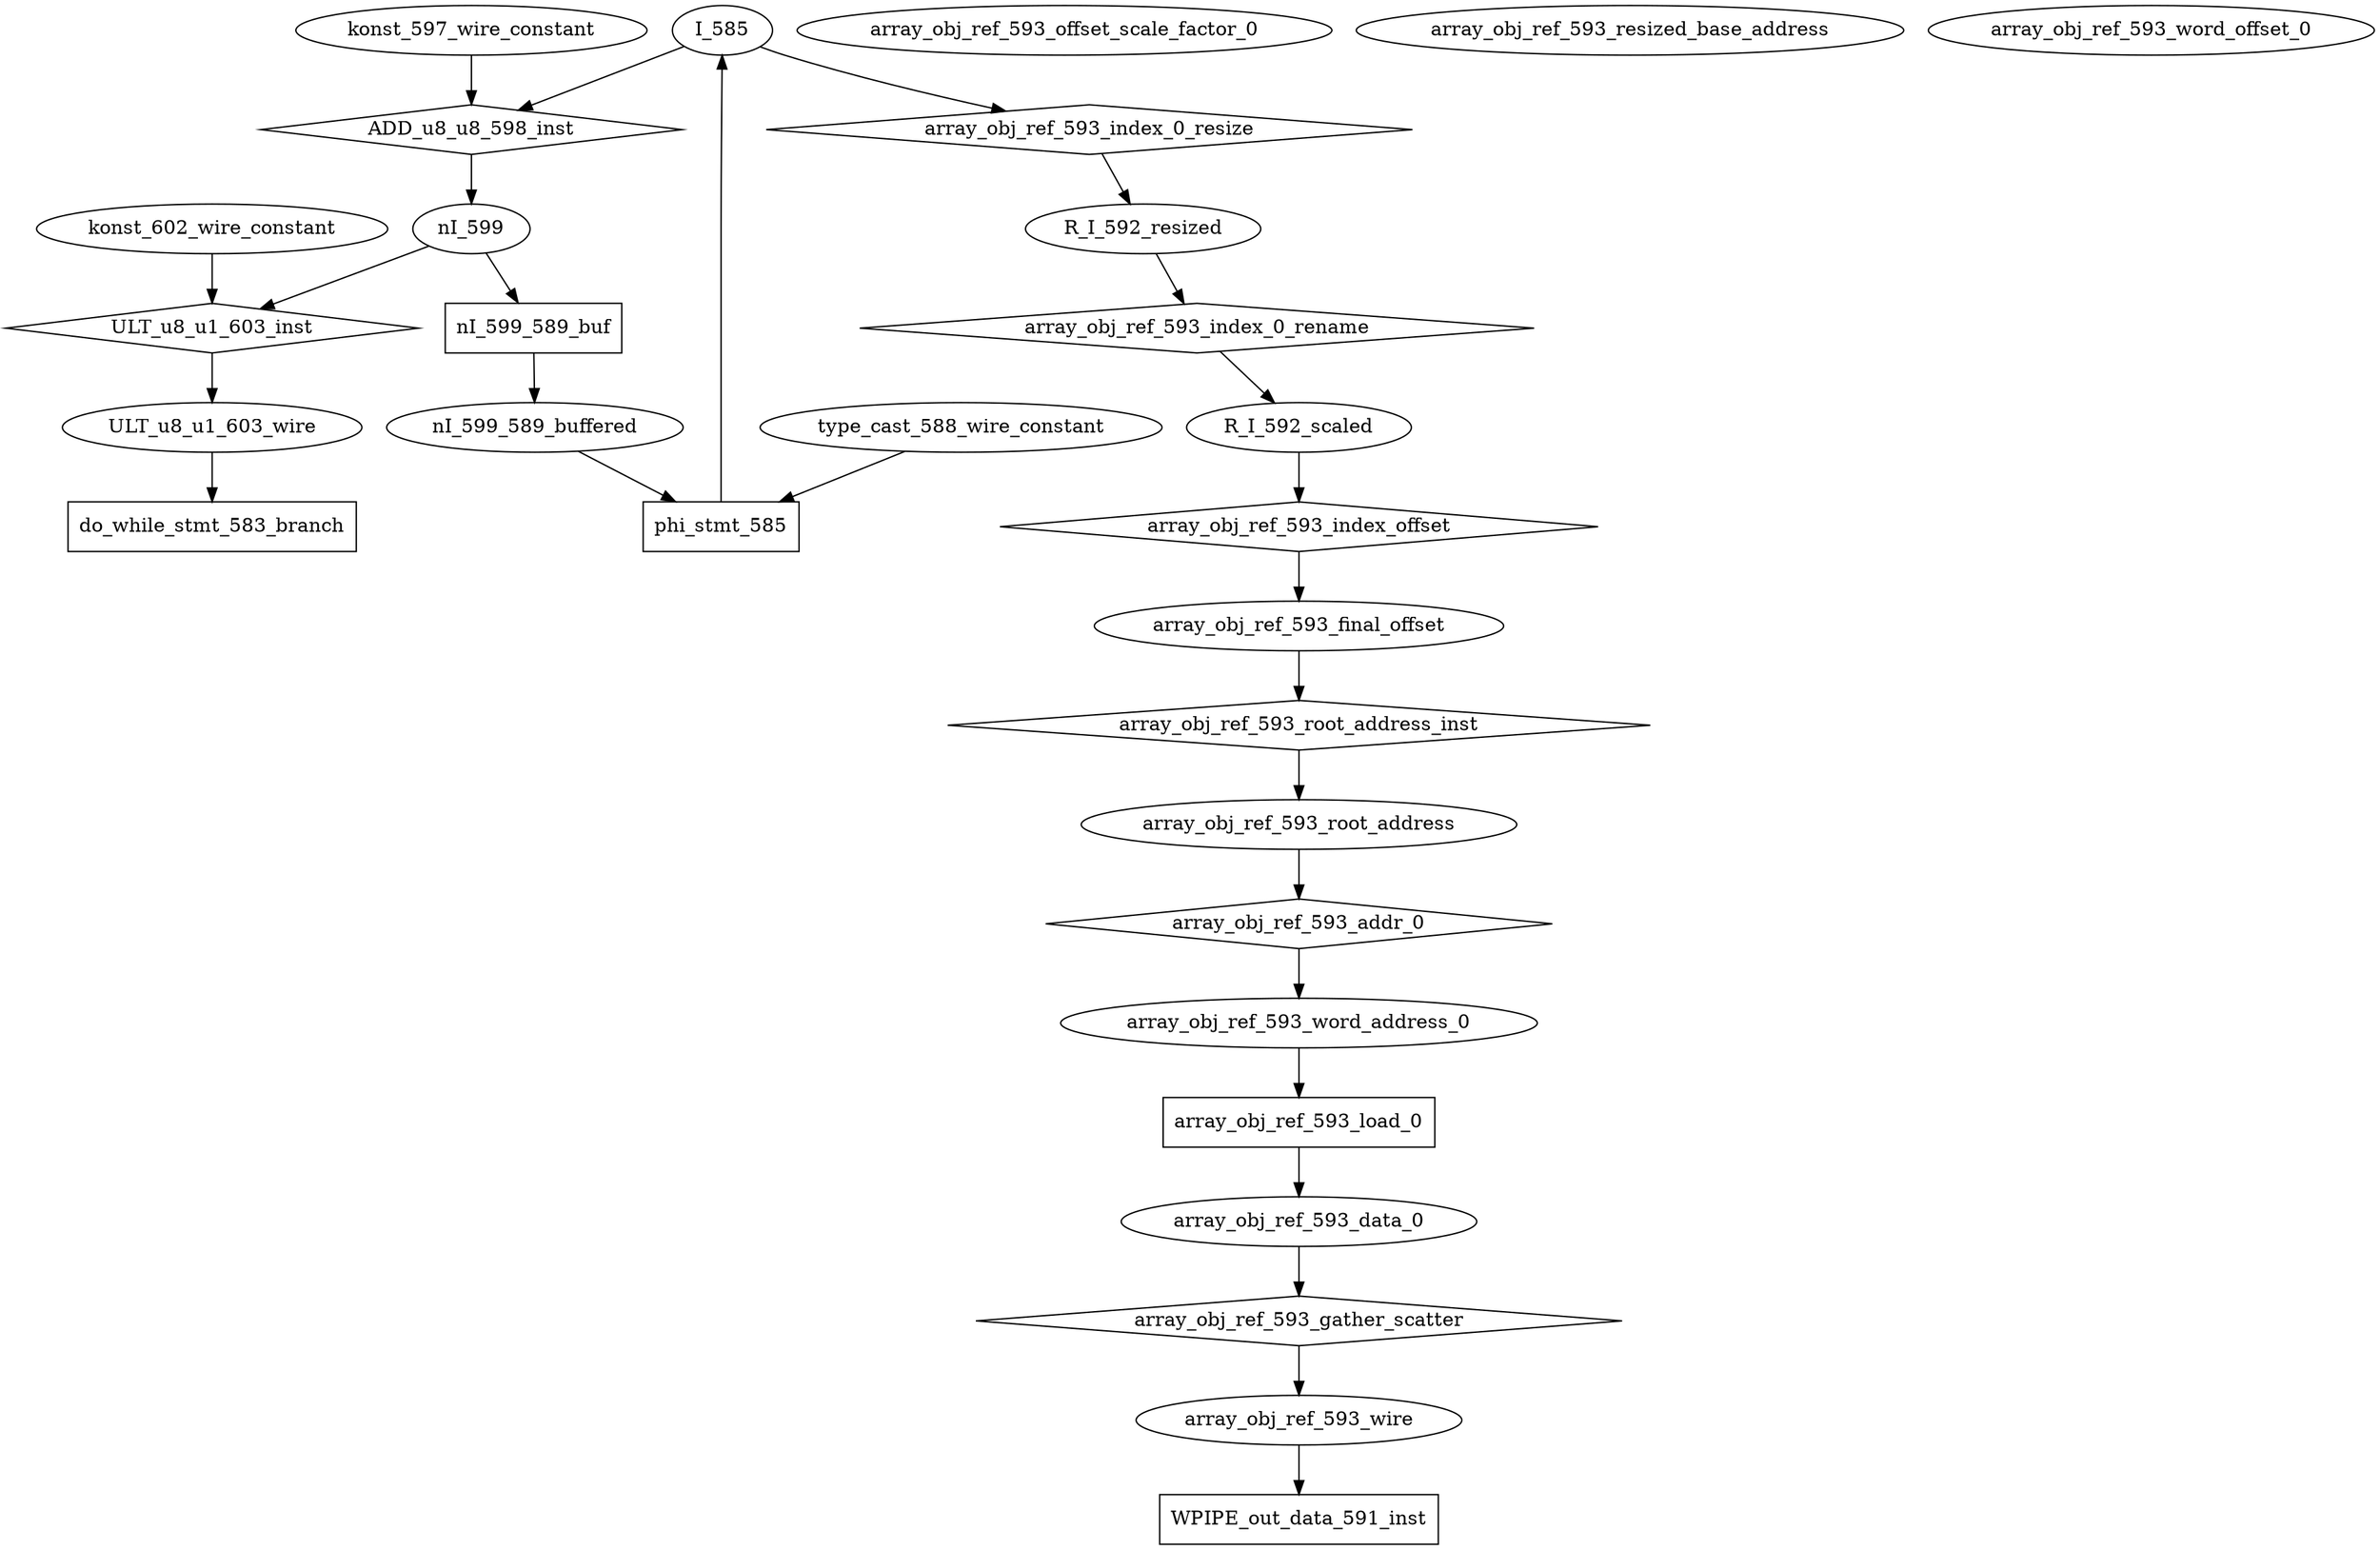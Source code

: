 digraph data_path {
  I_585 [shape=ellipse];
  R_I_592_resized [shape=ellipse];
  R_I_592_scaled [shape=ellipse];
  ULT_u8_u1_603_wire [shape=ellipse];
  array_obj_ref_593_data_0 [shape=ellipse];
  array_obj_ref_593_final_offset [shape=ellipse];
  array_obj_ref_593_offset_scale_factor_0 [shape=ellipse];
  array_obj_ref_593_resized_base_address [shape=ellipse];
  array_obj_ref_593_root_address [shape=ellipse];
  array_obj_ref_593_wire [shape=ellipse];
  array_obj_ref_593_word_address_0 [shape=ellipse];
  array_obj_ref_593_word_offset_0 [shape=ellipse];
  konst_597_wire_constant [shape=ellipse];
  konst_602_wire_constant [shape=ellipse];
  nI_599 [shape=ellipse];
  nI_599_589_buffered [shape=ellipse];
  type_cast_588_wire_constant [shape=ellipse];
  ADD_u8_u8_598_inst [shape=diamond];
I_585  -> ADD_u8_u8_598_inst;
konst_597_wire_constant  -> ADD_u8_u8_598_inst;
ADD_u8_u8_598_inst -> nI_599;
  ULT_u8_u1_603_inst [shape=diamond];
nI_599  -> ULT_u8_u1_603_inst;
konst_602_wire_constant  -> ULT_u8_u1_603_inst;
ULT_u8_u1_603_inst -> ULT_u8_u1_603_wire;
  WPIPE_out_data_591_inst [shape=rectangle];
array_obj_ref_593_wire  -> WPIPE_out_data_591_inst;
  array_obj_ref_593_addr_0 [shape=diamond];
array_obj_ref_593_root_address  -> array_obj_ref_593_addr_0;
array_obj_ref_593_addr_0 -> array_obj_ref_593_word_address_0;
  array_obj_ref_593_gather_scatter [shape=diamond];
array_obj_ref_593_data_0  -> array_obj_ref_593_gather_scatter;
array_obj_ref_593_gather_scatter -> array_obj_ref_593_wire;
  array_obj_ref_593_index_0_rename [shape=diamond];
R_I_592_resized  -> array_obj_ref_593_index_0_rename;
array_obj_ref_593_index_0_rename -> R_I_592_scaled;
  array_obj_ref_593_index_0_resize [shape=diamond];
I_585  -> array_obj_ref_593_index_0_resize;
array_obj_ref_593_index_0_resize -> R_I_592_resized;
  array_obj_ref_593_index_offset [shape=diamond];
R_I_592_scaled  -> array_obj_ref_593_index_offset;
array_obj_ref_593_index_offset -> array_obj_ref_593_final_offset;
  array_obj_ref_593_load_0 [shape=rectangle];
array_obj_ref_593_word_address_0  -> array_obj_ref_593_load_0;
array_obj_ref_593_load_0 -> array_obj_ref_593_data_0;
  array_obj_ref_593_root_address_inst [shape=diamond];
array_obj_ref_593_final_offset  -> array_obj_ref_593_root_address_inst;
array_obj_ref_593_root_address_inst -> array_obj_ref_593_root_address;
  do_while_stmt_583_branch [shape=rectangle];
ULT_u8_u1_603_wire  -> do_while_stmt_583_branch;
  nI_599_589_buf [shape=rectangle];
nI_599  -> nI_599_589_buf;
nI_599_589_buf -> nI_599_589_buffered;
  phi_stmt_585 [shape=rectangle];
type_cast_588_wire_constant  -> phi_stmt_585;
nI_599_589_buffered  -> phi_stmt_585;
phi_stmt_585 -> I_585;
}
